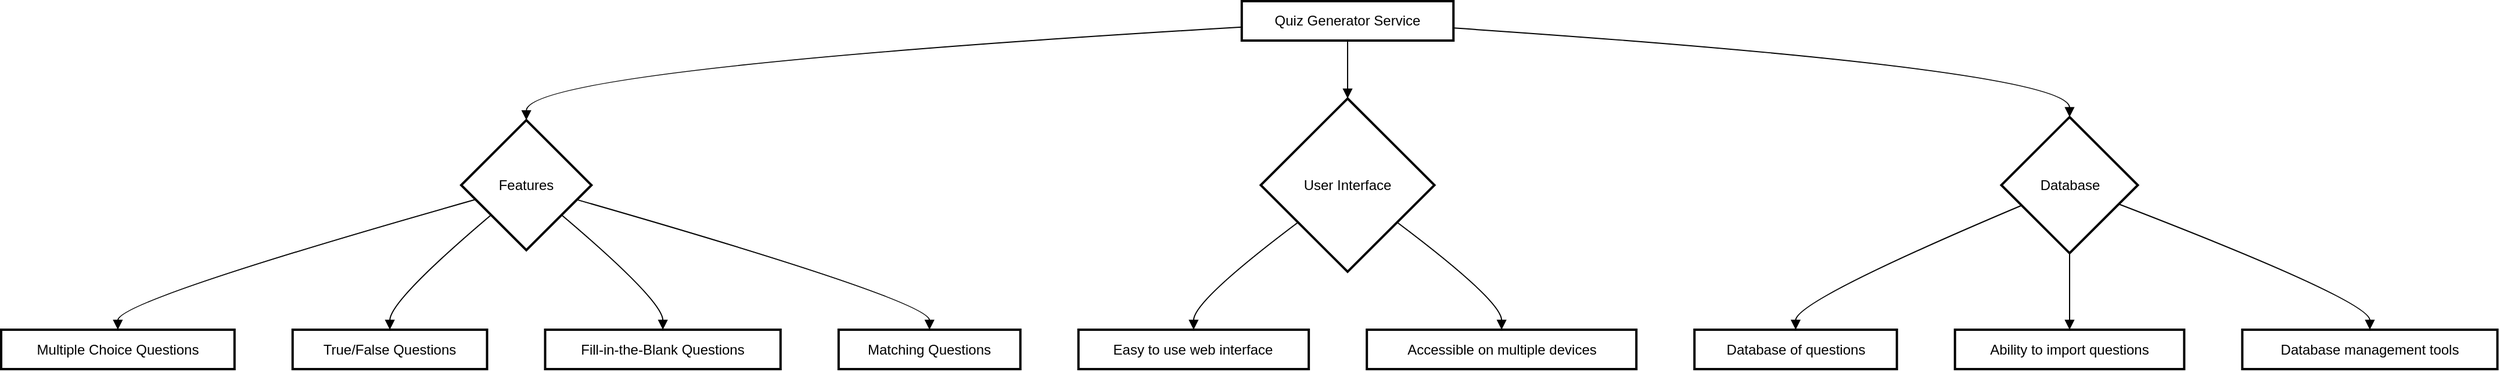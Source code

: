 <mxfile version="21.0.6" type="github"><diagram name="Page-1" id="DWUzxlG5vfoJLMyDzX3v"><mxGraphModel><root><mxCell id="0"/><mxCell id="1" parent="0"/><mxCell id="2" value="Quiz Generator Service" style="whiteSpace=wrap;strokeWidth=2;" vertex="1" parent="1"><mxGeometry x="1067.912" width="182.217" height="34" as="geometry"/></mxCell><mxCell id="3" value="Features" style="rhombus;strokeWidth=2;whiteSpace=wrap;" vertex="1" parent="1"><mxGeometry x="396.004" y="102.683" width="112.15" height="112.15" as="geometry"/></mxCell><mxCell id="4" value="User Interface" style="rhombus;strokeWidth=2;whiteSpace=wrap;" vertex="1" parent="1"><mxGeometry x="1084.262" y="84" width="149.517" height="149.517" as="geometry"/></mxCell><mxCell id="5" value="Database" style="rhombus;strokeWidth=2;whiteSpace=wrap;" vertex="1" parent="1"><mxGeometry x="1721.75" y="100.008" width="117.5" height="117.5" as="geometry"/></mxCell><mxCell id="6" value="Multiple Choice Questions" style="whiteSpace=wrap;strokeWidth=2;" vertex="1" parent="1"><mxGeometry y="283.517" width="200.883" height="34" as="geometry"/></mxCell><mxCell id="7" value="True/False Questions" style="whiteSpace=wrap;strokeWidth=2;" vertex="1" parent="1"><mxGeometry x="250.883" y="283.517" width="167.383" height="34" as="geometry"/></mxCell><mxCell id="8" value="Fill-in-the-Blank Questions" style="whiteSpace=wrap;strokeWidth=2;" vertex="1" parent="1"><mxGeometry x="468.267" y="283.517" width="202.633" height="34" as="geometry"/></mxCell><mxCell id="9" value="Matching Questions" style="whiteSpace=wrap;strokeWidth=2;" vertex="1" parent="1"><mxGeometry x="720.9" y="283.517" width="156.433" height="34" as="geometry"/></mxCell><mxCell id="10" value="Easy to use web interface" style="whiteSpace=wrap;strokeWidth=2;" vertex="1" parent="1"><mxGeometry x="927.333" y="283.517" width="198.25" height="34" as="geometry"/></mxCell><mxCell id="11" value="Accessible on multiple devices" style="whiteSpace=wrap;strokeWidth=2;" vertex="1" parent="1"><mxGeometry x="1175.583" y="283.517" width="232" height="34" as="geometry"/></mxCell><mxCell id="12" value="Database of questions" style="whiteSpace=wrap;strokeWidth=2;" vertex="1" parent="1"><mxGeometry x="1457.583" y="283.517" width="174.25" height="34" as="geometry"/></mxCell><mxCell id="13" value="Ability to import questions" style="whiteSpace=wrap;strokeWidth=2;" vertex="1" parent="1"><mxGeometry x="1681.833" y="283.517" width="197.333" height="34" as="geometry"/></mxCell><mxCell id="14" value="Database management tools" style="whiteSpace=wrap;strokeWidth=2;" vertex="1" parent="1"><mxGeometry x="1929.167" y="283.517" width="219.617" height="34" as="geometry"/></mxCell><mxCell id="15" value="" style="curved=1;startArrow=none;endArrow=block;exitX=0;exitY=0.659;entryX=0.5;entryY=0;" edge="1" parent="1" source="2" target="3"><mxGeometry relative="1" as="geometry"><Array as="points"><mxPoint x="452.079" y="59"/></Array></mxGeometry></mxCell><mxCell id="16" value="" style="curved=1;startArrow=none;endArrow=block;exitX=0.5;exitY=1;entryX=0.5;entryY=0;" edge="1" parent="1" source="2" target="4"><mxGeometry relative="1" as="geometry"><Array as="points"/></mxGeometry></mxCell><mxCell id="17" value="" style="curved=1;startArrow=none;endArrow=block;exitX=1;exitY=0.681;entryX=0.5;entryY=0;" edge="1" parent="1" source="2" target="5"><mxGeometry relative="1" as="geometry"><Array as="points"><mxPoint x="1780.5" y="59"/></Array></mxGeometry></mxCell><mxCell id="18" value="" style="curved=1;startArrow=none;endArrow=block;exitX=0;exitY=0.642;entryX=0.5;entryY=0;" edge="1" parent="1" source="3" target="6"><mxGeometry relative="1" as="geometry"><Array as="points"><mxPoint x="100.442" y="258.517"/></Array></mxGeometry></mxCell><mxCell id="19" value="" style="curved=1;startArrow=none;endArrow=block;exitX=0;exitY=0.924;entryX=0.5;entryY=0;" edge="1" parent="1" source="3" target="7"><mxGeometry relative="1" as="geometry"><Array as="points"><mxPoint x="334.575" y="258.517"/></Array></mxGeometry></mxCell><mxCell id="20" value="" style="curved=1;startArrow=none;endArrow=block;exitX=1;exitY=0.924;entryX=0.5;entryY=0;" edge="1" parent="1" source="3" target="8"><mxGeometry relative="1" as="geometry"><Array as="points"><mxPoint x="569.583" y="258.517"/></Array></mxGeometry></mxCell><mxCell id="21" value="" style="curved=1;startArrow=none;endArrow=block;exitX=1;exitY=0.644;entryX=0.5;entryY=0;" edge="1" parent="1" source="3" target="9"><mxGeometry relative="1" as="geometry"><Array as="points"><mxPoint x="799.117" y="258.517"/></Array></mxGeometry></mxCell><mxCell id="22" value="" style="curved=1;startArrow=none;endArrow=block;exitX=0;exitY=0.876;entryX=0.5;entryY=0;" edge="1" parent="1" source="4" target="10"><mxGeometry relative="1" as="geometry"><Array as="points"><mxPoint x="1026.458" y="258.517"/></Array></mxGeometry></mxCell><mxCell id="23" value="" style="curved=1;startArrow=none;endArrow=block;exitX=1;exitY=0.876;entryX=0.5;entryY=0;" edge="1" parent="1" source="4" target="11"><mxGeometry relative="1" as="geometry"><Array as="points"><mxPoint x="1291.583" y="258.517"/></Array></mxGeometry></mxCell><mxCell id="24" value="" style="curved=1;startArrow=none;endArrow=block;exitX=0;exitY=0.712;entryX=0.5;entryY=0;" edge="1" parent="1" source="5" target="12"><mxGeometry relative="1" as="geometry"><Array as="points"><mxPoint x="1544.708" y="258.517"/></Array></mxGeometry></mxCell><mxCell id="25" value="" style="curved=1;startArrow=none;endArrow=block;exitX=0.5;exitY=1;entryX=0.5;entryY=0;" edge="1" parent="1" source="5" target="13"><mxGeometry relative="1" as="geometry"><Array as="points"/></mxGeometry></mxCell><mxCell id="26" value="" style="curved=1;startArrow=none;endArrow=block;exitX=1;exitY=0.693;entryX=0.5;entryY=0;" edge="1" parent="1" source="5" target="14"><mxGeometry relative="1" as="geometry"><Array as="points"><mxPoint x="2038.975" y="258.517"/></Array></mxGeometry></mxCell></root></mxGraphModel></diagram></mxfile>